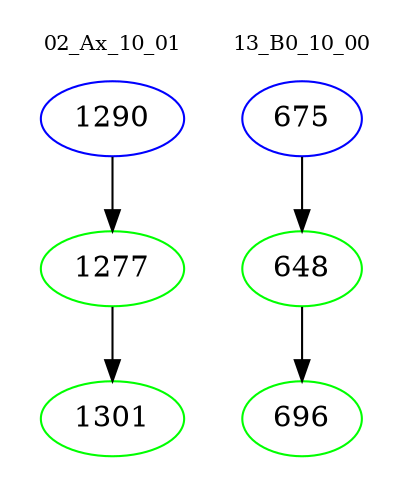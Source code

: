 digraph{
subgraph cluster_0 {
color = white
label = "02_Ax_10_01";
fontsize=10;
T0_1290 [label="1290", color="blue"]
T0_1290 -> T0_1277 [color="black"]
T0_1277 [label="1277", color="green"]
T0_1277 -> T0_1301 [color="black"]
T0_1301 [label="1301", color="green"]
}
subgraph cluster_1 {
color = white
label = "13_B0_10_00";
fontsize=10;
T1_675 [label="675", color="blue"]
T1_675 -> T1_648 [color="black"]
T1_648 [label="648", color="green"]
T1_648 -> T1_696 [color="black"]
T1_696 [label="696", color="green"]
}
}
